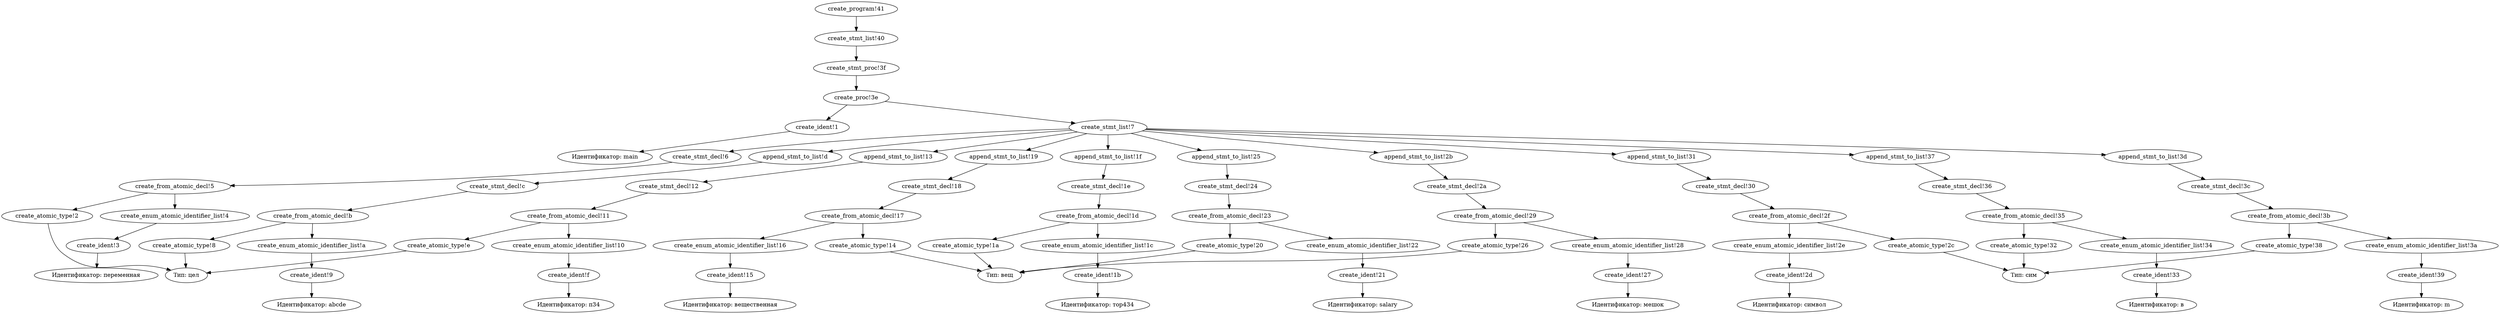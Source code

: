 digraph KumirTree {
"create_ident!1" -> "Идентификатор: main";
"create_atomic_type!2" -> "Тип: цел";
"create_ident!3" -> "Идентификатор: переменная";
"create_enum_atomic_identifier_list!4" -> "create_ident!3";
"create_from_atomic_decl!5" -> "create_atomic_type!2";
"create_from_atomic_decl!5" -> "create_enum_atomic_identifier_list!4";
"create_stmt_decl!6" -> "create_from_atomic_decl!5";
"create_stmt_list!7" -> "create_stmt_decl!6";
"create_atomic_type!8" -> "Тип: цел";
"create_ident!9" -> "Идентификатор: abcde";
"create_enum_atomic_identifier_list!a" -> "create_ident!9";
"create_from_atomic_decl!b" -> "create_atomic_type!8";
"create_from_atomic_decl!b" -> "create_enum_atomic_identifier_list!a";
"create_stmt_decl!c" -> "create_from_atomic_decl!b";
"create_stmt_list!7" -> "append_stmt_to_list!d";
"append_stmt_to_list!d" -> "create_stmt_decl!c";
"create_atomic_type!e" -> "Тип: цел";
"create_ident!f" -> "Идентификатор: п34";
"create_enum_atomic_identifier_list!10" -> "create_ident!f";
"create_from_atomic_decl!11" -> "create_atomic_type!e";
"create_from_atomic_decl!11" -> "create_enum_atomic_identifier_list!10";
"create_stmt_decl!12" -> "create_from_atomic_decl!11";
"create_stmt_list!7" -> "append_stmt_to_list!13";
"append_stmt_to_list!13" -> "create_stmt_decl!12";
"create_atomic_type!14" -> "Тип: вещ";
"create_ident!15" -> "Идентификатор: вещественная";
"create_enum_atomic_identifier_list!16" -> "create_ident!15";
"create_from_atomic_decl!17" -> "create_atomic_type!14";
"create_from_atomic_decl!17" -> "create_enum_atomic_identifier_list!16";
"create_stmt_decl!18" -> "create_from_atomic_decl!17";
"create_stmt_list!7" -> "append_stmt_to_list!19";
"append_stmt_to_list!19" -> "create_stmt_decl!18";
"create_atomic_type!1a" -> "Тип: вещ";
"create_ident!1b" -> "Идентификатор: тор434";
"create_enum_atomic_identifier_list!1c" -> "create_ident!1b";
"create_from_atomic_decl!1d" -> "create_atomic_type!1a";
"create_from_atomic_decl!1d" -> "create_enum_atomic_identifier_list!1c";
"create_stmt_decl!1e" -> "create_from_atomic_decl!1d";
"create_stmt_list!7" -> "append_stmt_to_list!1f";
"append_stmt_to_list!1f" -> "create_stmt_decl!1e";
"create_atomic_type!20" -> "Тип: вещ";
"create_ident!21" -> "Идентификатор: salary";
"create_enum_atomic_identifier_list!22" -> "create_ident!21";
"create_from_atomic_decl!23" -> "create_atomic_type!20";
"create_from_atomic_decl!23" -> "create_enum_atomic_identifier_list!22";
"create_stmt_decl!24" -> "create_from_atomic_decl!23";
"create_stmt_list!7" -> "append_stmt_to_list!25";
"append_stmt_to_list!25" -> "create_stmt_decl!24";
"create_atomic_type!26" -> "Тип: вещ";
"create_ident!27" -> "Идентификатор: мешок";
"create_enum_atomic_identifier_list!28" -> "create_ident!27";
"create_from_atomic_decl!29" -> "create_atomic_type!26";
"create_from_atomic_decl!29" -> "create_enum_atomic_identifier_list!28";
"create_stmt_decl!2a" -> "create_from_atomic_decl!29";
"create_stmt_list!7" -> "append_stmt_to_list!2b";
"append_stmt_to_list!2b" -> "create_stmt_decl!2a";
"create_atomic_type!2c" -> "Тип: сим";
"create_ident!2d" -> "Идентификатор: символ";
"create_enum_atomic_identifier_list!2e" -> "create_ident!2d";
"create_from_atomic_decl!2f" -> "create_atomic_type!2c";
"create_from_atomic_decl!2f" -> "create_enum_atomic_identifier_list!2e";
"create_stmt_decl!30" -> "create_from_atomic_decl!2f";
"create_stmt_list!7" -> "append_stmt_to_list!31";
"append_stmt_to_list!31" -> "create_stmt_decl!30";
"create_atomic_type!32" -> "Тип: сим";
"create_ident!33" -> "Идентификатор: в";
"create_enum_atomic_identifier_list!34" -> "create_ident!33";
"create_from_atomic_decl!35" -> "create_atomic_type!32";
"create_from_atomic_decl!35" -> "create_enum_atomic_identifier_list!34";
"create_stmt_decl!36" -> "create_from_atomic_decl!35";
"create_stmt_list!7" -> "append_stmt_to_list!37";
"append_stmt_to_list!37" -> "create_stmt_decl!36";
"create_atomic_type!38" -> "Тип: сим";
"create_ident!39" -> "Идентификатор: m";
"create_enum_atomic_identifier_list!3a" -> "create_ident!39";
"create_from_atomic_decl!3b" -> "create_atomic_type!38";
"create_from_atomic_decl!3b" -> "create_enum_atomic_identifier_list!3a";
"create_stmt_decl!3c" -> "create_from_atomic_decl!3b";
"create_stmt_list!7" -> "append_stmt_to_list!3d";
"append_stmt_to_list!3d" -> "create_stmt_decl!3c";
"create_proc!3e" -> "create_ident!1";
"create_proc!3e" -> "create_stmt_list!7";
"create_stmt_proc!3f" -> "create_proc!3e";
"create_stmt_list!40" -> "create_stmt_proc!3f";
"create_program!41" -> "create_stmt_list!40";
 } 